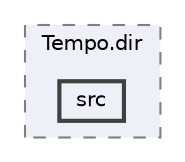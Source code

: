 digraph "build/CMakeFiles/Tempo.dir/src"
{
 // INTERACTIVE_SVG=YES
 // LATEX_PDF_SIZE
  bgcolor="transparent";
  edge [fontname=Helvetica,fontsize=10,labelfontname=Helvetica,labelfontsize=10];
  node [fontname=Helvetica,fontsize=10,shape=box,height=0.2,width=0.4];
  compound=true
  subgraph clusterdir_6a9051941551ff0c3fc4677746cfbbd2 {
    graph [ bgcolor="#edf0f7", pencolor="grey50", label="Tempo.dir", fontname=Helvetica,fontsize=10 style="filled,dashed", URL="dir_6a9051941551ff0c3fc4677746cfbbd2.html",tooltip=""]
  dir_5d37db1919cae076f2276a1d37787e7b [label="src", fillcolor="#edf0f7", color="grey25", style="filled,bold", URL="dir_5d37db1919cae076f2276a1d37787e7b.html",tooltip=""];
  }
}
